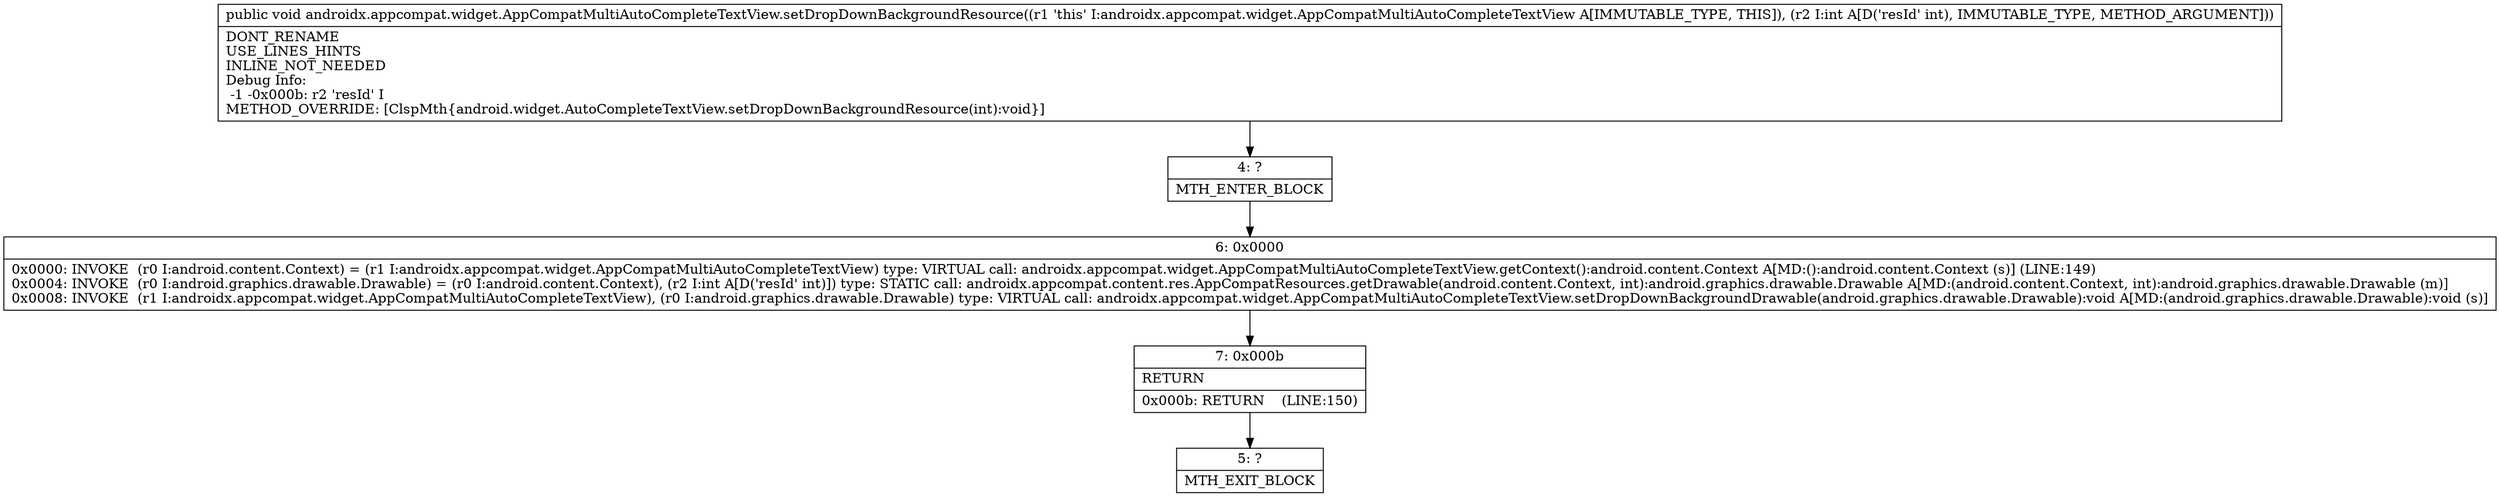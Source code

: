 digraph "CFG forandroidx.appcompat.widget.AppCompatMultiAutoCompleteTextView.setDropDownBackgroundResource(I)V" {
Node_4 [shape=record,label="{4\:\ ?|MTH_ENTER_BLOCK\l}"];
Node_6 [shape=record,label="{6\:\ 0x0000|0x0000: INVOKE  (r0 I:android.content.Context) = (r1 I:androidx.appcompat.widget.AppCompatMultiAutoCompleteTextView) type: VIRTUAL call: androidx.appcompat.widget.AppCompatMultiAutoCompleteTextView.getContext():android.content.Context A[MD:():android.content.Context (s)] (LINE:149)\l0x0004: INVOKE  (r0 I:android.graphics.drawable.Drawable) = (r0 I:android.content.Context), (r2 I:int A[D('resId' int)]) type: STATIC call: androidx.appcompat.content.res.AppCompatResources.getDrawable(android.content.Context, int):android.graphics.drawable.Drawable A[MD:(android.content.Context, int):android.graphics.drawable.Drawable (m)]\l0x0008: INVOKE  (r1 I:androidx.appcompat.widget.AppCompatMultiAutoCompleteTextView), (r0 I:android.graphics.drawable.Drawable) type: VIRTUAL call: androidx.appcompat.widget.AppCompatMultiAutoCompleteTextView.setDropDownBackgroundDrawable(android.graphics.drawable.Drawable):void A[MD:(android.graphics.drawable.Drawable):void (s)]\l}"];
Node_7 [shape=record,label="{7\:\ 0x000b|RETURN\l|0x000b: RETURN    (LINE:150)\l}"];
Node_5 [shape=record,label="{5\:\ ?|MTH_EXIT_BLOCK\l}"];
MethodNode[shape=record,label="{public void androidx.appcompat.widget.AppCompatMultiAutoCompleteTextView.setDropDownBackgroundResource((r1 'this' I:androidx.appcompat.widget.AppCompatMultiAutoCompleteTextView A[IMMUTABLE_TYPE, THIS]), (r2 I:int A[D('resId' int), IMMUTABLE_TYPE, METHOD_ARGUMENT]))  | DONT_RENAME\lUSE_LINES_HINTS\lINLINE_NOT_NEEDED\lDebug Info:\l  \-1 \-0x000b: r2 'resId' I\lMETHOD_OVERRIDE: [ClspMth\{android.widget.AutoCompleteTextView.setDropDownBackgroundResource(int):void\}]\l}"];
MethodNode -> Node_4;Node_4 -> Node_6;
Node_6 -> Node_7;
Node_7 -> Node_5;
}

